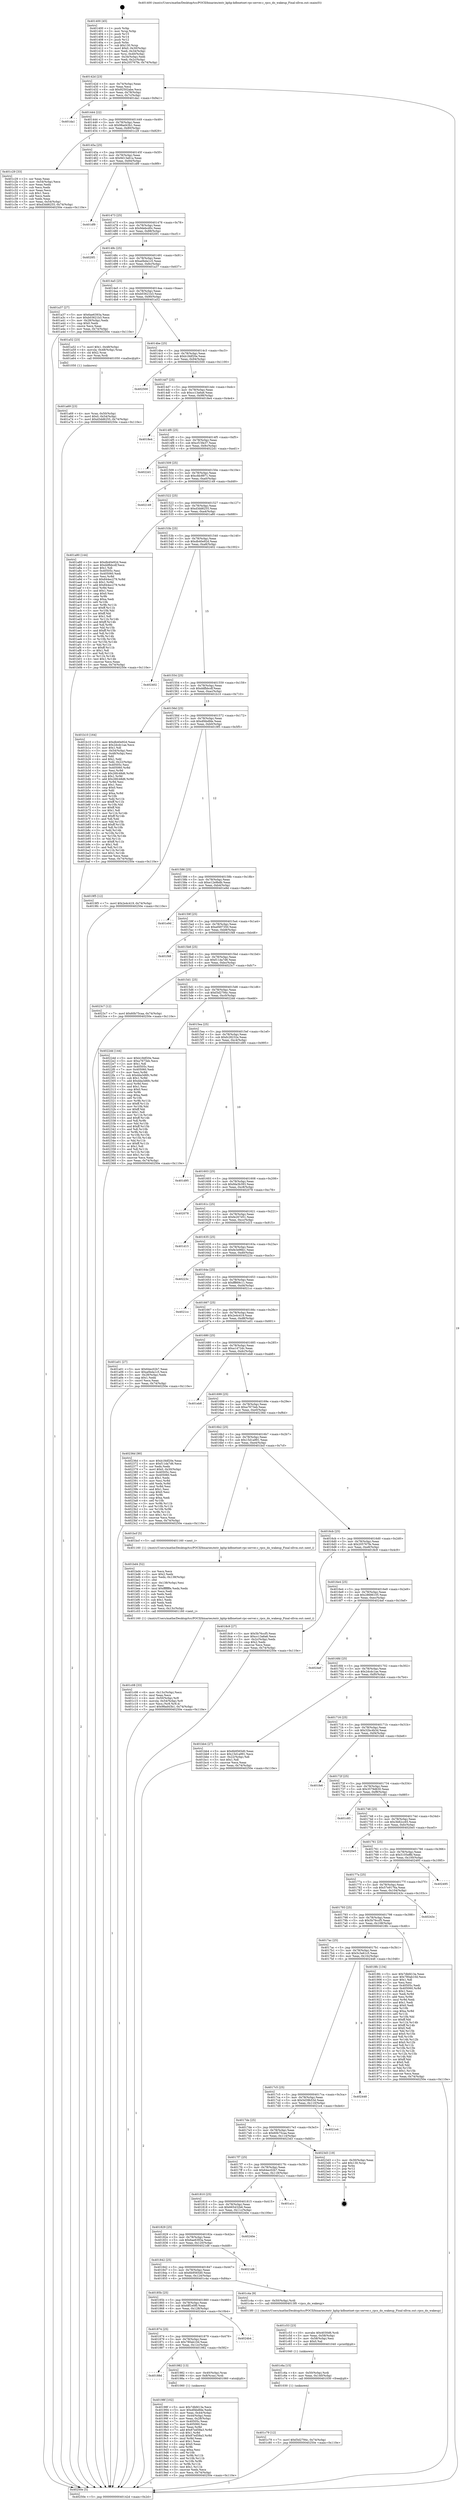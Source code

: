 digraph "0x401400" {
  label = "0x401400 (/mnt/c/Users/mathe/Desktop/tcc/POCII/binaries/extr_kphp-kdbnetnet-rpc-server.c_rpcs_do_wakeup_Final-ollvm.out::main(0))"
  labelloc = "t"
  node[shape=record]

  Entry [label="",width=0.3,height=0.3,shape=circle,fillcolor=black,style=filled]
  "0x40142d" [label="{
     0x40142d [23]\l
     | [instrs]\l
     &nbsp;&nbsp;0x40142d \<+3\>: mov -0x74(%rbp),%eax\l
     &nbsp;&nbsp;0x401430 \<+2\>: mov %eax,%ecx\l
     &nbsp;&nbsp;0x401432 \<+6\>: sub $0x92502abe,%ecx\l
     &nbsp;&nbsp;0x401438 \<+3\>: mov %eax,-0x78(%rbp)\l
     &nbsp;&nbsp;0x40143b \<+3\>: mov %ecx,-0x7c(%rbp)\l
     &nbsp;&nbsp;0x40143e \<+6\>: je 0000000000401da1 \<main+0x9a1\>\l
  }"]
  "0x401da1" [label="{
     0x401da1\l
  }", style=dashed]
  "0x401444" [label="{
     0x401444 [22]\l
     | [instrs]\l
     &nbsp;&nbsp;0x401444 \<+5\>: jmp 0000000000401449 \<main+0x49\>\l
     &nbsp;&nbsp;0x401449 \<+3\>: mov -0x78(%rbp),%eax\l
     &nbsp;&nbsp;0x40144c \<+5\>: sub $0x98ad43b1,%eax\l
     &nbsp;&nbsp;0x401451 \<+3\>: mov %eax,-0x80(%rbp)\l
     &nbsp;&nbsp;0x401454 \<+6\>: je 0000000000401c29 \<main+0x829\>\l
  }"]
  Exit [label="",width=0.3,height=0.3,shape=circle,fillcolor=black,style=filled,peripheries=2]
  "0x401c29" [label="{
     0x401c29 [33]\l
     | [instrs]\l
     &nbsp;&nbsp;0x401c29 \<+2\>: xor %eax,%eax\l
     &nbsp;&nbsp;0x401c2b \<+3\>: mov -0x54(%rbp),%ecx\l
     &nbsp;&nbsp;0x401c2e \<+2\>: mov %eax,%edx\l
     &nbsp;&nbsp;0x401c30 \<+2\>: sub %ecx,%edx\l
     &nbsp;&nbsp;0x401c32 \<+2\>: mov %eax,%ecx\l
     &nbsp;&nbsp;0x401c34 \<+3\>: sub $0x1,%ecx\l
     &nbsp;&nbsp;0x401c37 \<+2\>: add %ecx,%edx\l
     &nbsp;&nbsp;0x401c39 \<+2\>: sub %edx,%eax\l
     &nbsp;&nbsp;0x401c3b \<+3\>: mov %eax,-0x54(%rbp)\l
     &nbsp;&nbsp;0x401c3e \<+7\>: movl $0xd3dd6255,-0x74(%rbp)\l
     &nbsp;&nbsp;0x401c45 \<+5\>: jmp 000000000040250e \<main+0x110e\>\l
  }"]
  "0x40145a" [label="{
     0x40145a [25]\l
     | [instrs]\l
     &nbsp;&nbsp;0x40145a \<+5\>: jmp 000000000040145f \<main+0x5f\>\l
     &nbsp;&nbsp;0x40145f \<+3\>: mov -0x78(%rbp),%eax\l
     &nbsp;&nbsp;0x401462 \<+5\>: sub $0x9d13a61a,%eax\l
     &nbsp;&nbsp;0x401467 \<+6\>: mov %eax,-0x84(%rbp)\l
     &nbsp;&nbsp;0x40146d \<+6\>: je 0000000000401df9 \<main+0x9f9\>\l
  }"]
  "0x401c79" [label="{
     0x401c79 [12]\l
     | [instrs]\l
     &nbsp;&nbsp;0x401c79 \<+7\>: movl $0xf3d2794c,-0x74(%rbp)\l
     &nbsp;&nbsp;0x401c80 \<+5\>: jmp 000000000040250e \<main+0x110e\>\l
  }"]
  "0x401df9" [label="{
     0x401df9\l
  }", style=dashed]
  "0x401473" [label="{
     0x401473 [25]\l
     | [instrs]\l
     &nbsp;&nbsp;0x401473 \<+5\>: jmp 0000000000401478 \<main+0x78\>\l
     &nbsp;&nbsp;0x401478 \<+3\>: mov -0x78(%rbp),%eax\l
     &nbsp;&nbsp;0x40147b \<+5\>: sub $0x9debcd0c,%eax\l
     &nbsp;&nbsp;0x401480 \<+6\>: mov %eax,-0x88(%rbp)\l
     &nbsp;&nbsp;0x401486 \<+6\>: je 00000000004020f1 \<main+0xcf1\>\l
  }"]
  "0x401c6a" [label="{
     0x401c6a [15]\l
     | [instrs]\l
     &nbsp;&nbsp;0x401c6a \<+4\>: mov -0x50(%rbp),%rdi\l
     &nbsp;&nbsp;0x401c6e \<+6\>: mov %eax,-0x140(%rbp)\l
     &nbsp;&nbsp;0x401c74 \<+5\>: call 0000000000401030 \<free@plt\>\l
     | [calls]\l
     &nbsp;&nbsp;0x401030 \{1\} (unknown)\l
  }"]
  "0x4020f1" [label="{
     0x4020f1\l
  }", style=dashed]
  "0x40148c" [label="{
     0x40148c [25]\l
     | [instrs]\l
     &nbsp;&nbsp;0x40148c \<+5\>: jmp 0000000000401491 \<main+0x91\>\l
     &nbsp;&nbsp;0x401491 \<+3\>: mov -0x78(%rbp),%eax\l
     &nbsp;&nbsp;0x401494 \<+5\>: sub $0xa0bda1c5,%eax\l
     &nbsp;&nbsp;0x401499 \<+6\>: mov %eax,-0x8c(%rbp)\l
     &nbsp;&nbsp;0x40149f \<+6\>: je 0000000000401a37 \<main+0x637\>\l
  }"]
  "0x401c53" [label="{
     0x401c53 [23]\l
     | [instrs]\l
     &nbsp;&nbsp;0x401c53 \<+10\>: movabs $0x4030d6,%rdi\l
     &nbsp;&nbsp;0x401c5d \<+3\>: mov %eax,-0x58(%rbp)\l
     &nbsp;&nbsp;0x401c60 \<+3\>: mov -0x58(%rbp),%esi\l
     &nbsp;&nbsp;0x401c63 \<+2\>: mov $0x0,%al\l
     &nbsp;&nbsp;0x401c65 \<+5\>: call 0000000000401040 \<printf@plt\>\l
     | [calls]\l
     &nbsp;&nbsp;0x401040 \{1\} (unknown)\l
  }"]
  "0x401a37" [label="{
     0x401a37 [27]\l
     | [instrs]\l
     &nbsp;&nbsp;0x401a37 \<+5\>: mov $0x6ae6393a,%eax\l
     &nbsp;&nbsp;0x401a3c \<+5\>: mov $0xb03621b3,%ecx\l
     &nbsp;&nbsp;0x401a41 \<+3\>: mov -0x28(%rbp),%edx\l
     &nbsp;&nbsp;0x401a44 \<+3\>: cmp $0x0,%edx\l
     &nbsp;&nbsp;0x401a47 \<+3\>: cmove %ecx,%eax\l
     &nbsp;&nbsp;0x401a4a \<+3\>: mov %eax,-0x74(%rbp)\l
     &nbsp;&nbsp;0x401a4d \<+5\>: jmp 000000000040250e \<main+0x110e\>\l
  }"]
  "0x4014a5" [label="{
     0x4014a5 [25]\l
     | [instrs]\l
     &nbsp;&nbsp;0x4014a5 \<+5\>: jmp 00000000004014aa \<main+0xaa\>\l
     &nbsp;&nbsp;0x4014aa \<+3\>: mov -0x78(%rbp),%eax\l
     &nbsp;&nbsp;0x4014ad \<+5\>: sub $0xb03621b3,%eax\l
     &nbsp;&nbsp;0x4014b2 \<+6\>: mov %eax,-0x90(%rbp)\l
     &nbsp;&nbsp;0x4014b8 \<+6\>: je 0000000000401a52 \<main+0x652\>\l
  }"]
  "0x401c08" [label="{
     0x401c08 [33]\l
     | [instrs]\l
     &nbsp;&nbsp;0x401c08 \<+6\>: mov -0x13c(%rbp),%ecx\l
     &nbsp;&nbsp;0x401c0e \<+3\>: imul %eax,%ecx\l
     &nbsp;&nbsp;0x401c11 \<+4\>: mov -0x50(%rbp),%r8\l
     &nbsp;&nbsp;0x401c15 \<+4\>: movslq -0x54(%rbp),%r9\l
     &nbsp;&nbsp;0x401c19 \<+4\>: mov %ecx,(%r8,%r9,4)\l
     &nbsp;&nbsp;0x401c1d \<+7\>: movl $0x98ad43b1,-0x74(%rbp)\l
     &nbsp;&nbsp;0x401c24 \<+5\>: jmp 000000000040250e \<main+0x110e\>\l
  }"]
  "0x401a52" [label="{
     0x401a52 [23]\l
     | [instrs]\l
     &nbsp;&nbsp;0x401a52 \<+7\>: movl $0x1,-0x48(%rbp)\l
     &nbsp;&nbsp;0x401a59 \<+4\>: movslq -0x48(%rbp),%rax\l
     &nbsp;&nbsp;0x401a5d \<+4\>: shl $0x2,%rax\l
     &nbsp;&nbsp;0x401a61 \<+3\>: mov %rax,%rdi\l
     &nbsp;&nbsp;0x401a64 \<+5\>: call 0000000000401050 \<malloc@plt\>\l
     | [calls]\l
     &nbsp;&nbsp;0x401050 \{1\} (unknown)\l
  }"]
  "0x4014be" [label="{
     0x4014be [25]\l
     | [instrs]\l
     &nbsp;&nbsp;0x4014be \<+5\>: jmp 00000000004014c3 \<main+0xc3\>\l
     &nbsp;&nbsp;0x4014c3 \<+3\>: mov -0x78(%rbp),%eax\l
     &nbsp;&nbsp;0x4014c6 \<+5\>: sub $0xb18df20e,%eax\l
     &nbsp;&nbsp;0x4014cb \<+6\>: mov %eax,-0x94(%rbp)\l
     &nbsp;&nbsp;0x4014d1 \<+6\>: je 0000000000402500 \<main+0x1100\>\l
  }"]
  "0x401bd4" [label="{
     0x401bd4 [52]\l
     | [instrs]\l
     &nbsp;&nbsp;0x401bd4 \<+2\>: xor %ecx,%ecx\l
     &nbsp;&nbsp;0x401bd6 \<+5\>: mov $0x2,%edx\l
     &nbsp;&nbsp;0x401bdb \<+6\>: mov %edx,-0x138(%rbp)\l
     &nbsp;&nbsp;0x401be1 \<+1\>: cltd\l
     &nbsp;&nbsp;0x401be2 \<+6\>: mov -0x138(%rbp),%esi\l
     &nbsp;&nbsp;0x401be8 \<+2\>: idiv %esi\l
     &nbsp;&nbsp;0x401bea \<+6\>: imul $0xfffffffe,%edx,%edx\l
     &nbsp;&nbsp;0x401bf0 \<+2\>: mov %ecx,%edi\l
     &nbsp;&nbsp;0x401bf2 \<+2\>: sub %edx,%edi\l
     &nbsp;&nbsp;0x401bf4 \<+2\>: mov %ecx,%edx\l
     &nbsp;&nbsp;0x401bf6 \<+3\>: sub $0x1,%edx\l
     &nbsp;&nbsp;0x401bf9 \<+2\>: add %edx,%edi\l
     &nbsp;&nbsp;0x401bfb \<+2\>: sub %edi,%ecx\l
     &nbsp;&nbsp;0x401bfd \<+6\>: mov %ecx,-0x13c(%rbp)\l
     &nbsp;&nbsp;0x401c03 \<+5\>: call 0000000000401160 \<next_i\>\l
     | [calls]\l
     &nbsp;&nbsp;0x401160 \{1\} (/mnt/c/Users/mathe/Desktop/tcc/POCII/binaries/extr_kphp-kdbnetnet-rpc-server.c_rpcs_do_wakeup_Final-ollvm.out::next_i)\l
  }"]
  "0x402500" [label="{
     0x402500\l
  }", style=dashed]
  "0x4014d7" [label="{
     0x4014d7 [25]\l
     | [instrs]\l
     &nbsp;&nbsp;0x4014d7 \<+5\>: jmp 00000000004014dc \<main+0xdc\>\l
     &nbsp;&nbsp;0x4014dc \<+3\>: mov -0x78(%rbp),%eax\l
     &nbsp;&nbsp;0x4014df \<+5\>: sub $0xcc13a6a6,%eax\l
     &nbsp;&nbsp;0x4014e4 \<+6\>: mov %eax,-0x98(%rbp)\l
     &nbsp;&nbsp;0x4014ea \<+6\>: je 00000000004018e4 \<main+0x4e4\>\l
  }"]
  "0x401a69" [label="{
     0x401a69 [23]\l
     | [instrs]\l
     &nbsp;&nbsp;0x401a69 \<+4\>: mov %rax,-0x50(%rbp)\l
     &nbsp;&nbsp;0x401a6d \<+7\>: movl $0x0,-0x54(%rbp)\l
     &nbsp;&nbsp;0x401a74 \<+7\>: movl $0xd3dd6255,-0x74(%rbp)\l
     &nbsp;&nbsp;0x401a7b \<+5\>: jmp 000000000040250e \<main+0x110e\>\l
  }"]
  "0x4018e4" [label="{
     0x4018e4\l
  }", style=dashed]
  "0x4014f0" [label="{
     0x4014f0 [25]\l
     | [instrs]\l
     &nbsp;&nbsp;0x4014f0 \<+5\>: jmp 00000000004014f5 \<main+0xf5\>\l
     &nbsp;&nbsp;0x4014f5 \<+3\>: mov -0x78(%rbp),%eax\l
     &nbsp;&nbsp;0x4014f8 \<+5\>: sub $0xcf15fe37,%eax\l
     &nbsp;&nbsp;0x4014fd \<+6\>: mov %eax,-0x9c(%rbp)\l
     &nbsp;&nbsp;0x401503 \<+6\>: je 00000000004022d1 \<main+0xed1\>\l
  }"]
  "0x40198f" [label="{
     0x40198f [102]\l
     | [instrs]\l
     &nbsp;&nbsp;0x40198f \<+5\>: mov $0x7dbfd13a,%ecx\l
     &nbsp;&nbsp;0x401994 \<+5\>: mov $0xdf4bdfde,%edx\l
     &nbsp;&nbsp;0x401999 \<+3\>: mov %eax,-0x44(%rbp)\l
     &nbsp;&nbsp;0x40199c \<+3\>: mov -0x44(%rbp),%eax\l
     &nbsp;&nbsp;0x40199f \<+3\>: mov %eax,-0x28(%rbp)\l
     &nbsp;&nbsp;0x4019a2 \<+7\>: mov 0x40505c,%eax\l
     &nbsp;&nbsp;0x4019a9 \<+7\>: mov 0x405060,%esi\l
     &nbsp;&nbsp;0x4019b0 \<+3\>: mov %eax,%r8d\l
     &nbsp;&nbsp;0x4019b3 \<+7\>: add $0x87ed58a3,%r8d\l
     &nbsp;&nbsp;0x4019ba \<+4\>: sub $0x1,%r8d\l
     &nbsp;&nbsp;0x4019be \<+7\>: sub $0x87ed58a3,%r8d\l
     &nbsp;&nbsp;0x4019c5 \<+4\>: imul %r8d,%eax\l
     &nbsp;&nbsp;0x4019c9 \<+3\>: and $0x1,%eax\l
     &nbsp;&nbsp;0x4019cc \<+3\>: cmp $0x0,%eax\l
     &nbsp;&nbsp;0x4019cf \<+4\>: sete %r9b\l
     &nbsp;&nbsp;0x4019d3 \<+3\>: cmp $0xa,%esi\l
     &nbsp;&nbsp;0x4019d6 \<+4\>: setl %r10b\l
     &nbsp;&nbsp;0x4019da \<+3\>: mov %r9b,%r11b\l
     &nbsp;&nbsp;0x4019dd \<+3\>: and %r10b,%r11b\l
     &nbsp;&nbsp;0x4019e0 \<+3\>: xor %r10b,%r9b\l
     &nbsp;&nbsp;0x4019e3 \<+3\>: or %r9b,%r11b\l
     &nbsp;&nbsp;0x4019e6 \<+4\>: test $0x1,%r11b\l
     &nbsp;&nbsp;0x4019ea \<+3\>: cmovne %edx,%ecx\l
     &nbsp;&nbsp;0x4019ed \<+3\>: mov %ecx,-0x74(%rbp)\l
     &nbsp;&nbsp;0x4019f0 \<+5\>: jmp 000000000040250e \<main+0x110e\>\l
  }"]
  "0x4022d1" [label="{
     0x4022d1\l
  }", style=dashed]
  "0x401509" [label="{
     0x401509 [25]\l
     | [instrs]\l
     &nbsp;&nbsp;0x401509 \<+5\>: jmp 000000000040150e \<main+0x10e\>\l
     &nbsp;&nbsp;0x40150e \<+3\>: mov -0x78(%rbp),%eax\l
     &nbsp;&nbsp;0x401511 \<+5\>: sub $0xcfdc8971,%eax\l
     &nbsp;&nbsp;0x401516 \<+6\>: mov %eax,-0xa0(%rbp)\l
     &nbsp;&nbsp;0x40151c \<+6\>: je 0000000000402149 \<main+0xd49\>\l
  }"]
  "0x40188d" [label="{
     0x40188d\l
  }", style=dashed]
  "0x402149" [label="{
     0x402149\l
  }", style=dashed]
  "0x401522" [label="{
     0x401522 [25]\l
     | [instrs]\l
     &nbsp;&nbsp;0x401522 \<+5\>: jmp 0000000000401527 \<main+0x127\>\l
     &nbsp;&nbsp;0x401527 \<+3\>: mov -0x78(%rbp),%eax\l
     &nbsp;&nbsp;0x40152a \<+5\>: sub $0xd3dd6255,%eax\l
     &nbsp;&nbsp;0x40152f \<+6\>: mov %eax,-0xa4(%rbp)\l
     &nbsp;&nbsp;0x401535 \<+6\>: je 0000000000401a80 \<main+0x680\>\l
  }"]
  "0x401982" [label="{
     0x401982 [13]\l
     | [instrs]\l
     &nbsp;&nbsp;0x401982 \<+4\>: mov -0x40(%rbp),%rax\l
     &nbsp;&nbsp;0x401986 \<+4\>: mov 0x8(%rax),%rdi\l
     &nbsp;&nbsp;0x40198a \<+5\>: call 0000000000401060 \<atoi@plt\>\l
     | [calls]\l
     &nbsp;&nbsp;0x401060 \{1\} (unknown)\l
  }"]
  "0x401a80" [label="{
     0x401a80 [144]\l
     | [instrs]\l
     &nbsp;&nbsp;0x401a80 \<+5\>: mov $0xdb40e92d,%eax\l
     &nbsp;&nbsp;0x401a85 \<+5\>: mov $0xddfbbcdf,%ecx\l
     &nbsp;&nbsp;0x401a8a \<+2\>: mov $0x1,%dl\l
     &nbsp;&nbsp;0x401a8c \<+7\>: mov 0x40505c,%esi\l
     &nbsp;&nbsp;0x401a93 \<+7\>: mov 0x405060,%edi\l
     &nbsp;&nbsp;0x401a9a \<+3\>: mov %esi,%r8d\l
     &nbsp;&nbsp;0x401a9d \<+7\>: sub $0x844ec279,%r8d\l
     &nbsp;&nbsp;0x401aa4 \<+4\>: sub $0x1,%r8d\l
     &nbsp;&nbsp;0x401aa8 \<+7\>: add $0x844ec279,%r8d\l
     &nbsp;&nbsp;0x401aaf \<+4\>: imul %r8d,%esi\l
     &nbsp;&nbsp;0x401ab3 \<+3\>: and $0x1,%esi\l
     &nbsp;&nbsp;0x401ab6 \<+3\>: cmp $0x0,%esi\l
     &nbsp;&nbsp;0x401ab9 \<+4\>: sete %r9b\l
     &nbsp;&nbsp;0x401abd \<+3\>: cmp $0xa,%edi\l
     &nbsp;&nbsp;0x401ac0 \<+4\>: setl %r10b\l
     &nbsp;&nbsp;0x401ac4 \<+3\>: mov %r9b,%r11b\l
     &nbsp;&nbsp;0x401ac7 \<+4\>: xor $0xff,%r11b\l
     &nbsp;&nbsp;0x401acb \<+3\>: mov %r10b,%bl\l
     &nbsp;&nbsp;0x401ace \<+3\>: xor $0xff,%bl\l
     &nbsp;&nbsp;0x401ad1 \<+3\>: xor $0x1,%dl\l
     &nbsp;&nbsp;0x401ad4 \<+3\>: mov %r11b,%r14b\l
     &nbsp;&nbsp;0x401ad7 \<+4\>: and $0xff,%r14b\l
     &nbsp;&nbsp;0x401adb \<+3\>: and %dl,%r9b\l
     &nbsp;&nbsp;0x401ade \<+3\>: mov %bl,%r15b\l
     &nbsp;&nbsp;0x401ae1 \<+4\>: and $0xff,%r15b\l
     &nbsp;&nbsp;0x401ae5 \<+3\>: and %dl,%r10b\l
     &nbsp;&nbsp;0x401ae8 \<+3\>: or %r9b,%r14b\l
     &nbsp;&nbsp;0x401aeb \<+3\>: or %r10b,%r15b\l
     &nbsp;&nbsp;0x401aee \<+3\>: xor %r15b,%r14b\l
     &nbsp;&nbsp;0x401af1 \<+3\>: or %bl,%r11b\l
     &nbsp;&nbsp;0x401af4 \<+4\>: xor $0xff,%r11b\l
     &nbsp;&nbsp;0x401af8 \<+3\>: or $0x1,%dl\l
     &nbsp;&nbsp;0x401afb \<+3\>: and %dl,%r11b\l
     &nbsp;&nbsp;0x401afe \<+3\>: or %r11b,%r14b\l
     &nbsp;&nbsp;0x401b01 \<+4\>: test $0x1,%r14b\l
     &nbsp;&nbsp;0x401b05 \<+3\>: cmovne %ecx,%eax\l
     &nbsp;&nbsp;0x401b08 \<+3\>: mov %eax,-0x74(%rbp)\l
     &nbsp;&nbsp;0x401b0b \<+5\>: jmp 000000000040250e \<main+0x110e\>\l
  }"]
  "0x40153b" [label="{
     0x40153b [25]\l
     | [instrs]\l
     &nbsp;&nbsp;0x40153b \<+5\>: jmp 0000000000401540 \<main+0x140\>\l
     &nbsp;&nbsp;0x401540 \<+3\>: mov -0x78(%rbp),%eax\l
     &nbsp;&nbsp;0x401543 \<+5\>: sub $0xdb40e92d,%eax\l
     &nbsp;&nbsp;0x401548 \<+6\>: mov %eax,-0xa8(%rbp)\l
     &nbsp;&nbsp;0x40154e \<+6\>: je 0000000000402402 \<main+0x1002\>\l
  }"]
  "0x401874" [label="{
     0x401874 [25]\l
     | [instrs]\l
     &nbsp;&nbsp;0x401874 \<+5\>: jmp 0000000000401879 \<main+0x479\>\l
     &nbsp;&nbsp;0x401879 \<+3\>: mov -0x78(%rbp),%eax\l
     &nbsp;&nbsp;0x40187c \<+5\>: sub $0x780ab10d,%eax\l
     &nbsp;&nbsp;0x401881 \<+6\>: mov %eax,-0x12c(%rbp)\l
     &nbsp;&nbsp;0x401887 \<+6\>: je 0000000000401982 \<main+0x582\>\l
  }"]
  "0x402402" [label="{
     0x402402\l
  }", style=dashed]
  "0x401554" [label="{
     0x401554 [25]\l
     | [instrs]\l
     &nbsp;&nbsp;0x401554 \<+5\>: jmp 0000000000401559 \<main+0x159\>\l
     &nbsp;&nbsp;0x401559 \<+3\>: mov -0x78(%rbp),%eax\l
     &nbsp;&nbsp;0x40155c \<+5\>: sub $0xddfbbcdf,%eax\l
     &nbsp;&nbsp;0x401561 \<+6\>: mov %eax,-0xac(%rbp)\l
     &nbsp;&nbsp;0x401567 \<+6\>: je 0000000000401b10 \<main+0x710\>\l
  }"]
  "0x4024b4" [label="{
     0x4024b4\l
  }", style=dashed]
  "0x401b10" [label="{
     0x401b10 [164]\l
     | [instrs]\l
     &nbsp;&nbsp;0x401b10 \<+5\>: mov $0xdb40e92d,%eax\l
     &nbsp;&nbsp;0x401b15 \<+5\>: mov $0x2dcdc1ae,%ecx\l
     &nbsp;&nbsp;0x401b1a \<+2\>: mov $0x1,%dl\l
     &nbsp;&nbsp;0x401b1c \<+3\>: mov -0x54(%rbp),%esi\l
     &nbsp;&nbsp;0x401b1f \<+3\>: cmp -0x48(%rbp),%esi\l
     &nbsp;&nbsp;0x401b22 \<+4\>: setl %dil\l
     &nbsp;&nbsp;0x401b26 \<+4\>: and $0x1,%dil\l
     &nbsp;&nbsp;0x401b2a \<+4\>: mov %dil,-0x22(%rbp)\l
     &nbsp;&nbsp;0x401b2e \<+7\>: mov 0x40505c,%esi\l
     &nbsp;&nbsp;0x401b35 \<+8\>: mov 0x405060,%r8d\l
     &nbsp;&nbsp;0x401b3d \<+3\>: mov %esi,%r9d\l
     &nbsp;&nbsp;0x401b40 \<+7\>: sub $0x26fc48d6,%r9d\l
     &nbsp;&nbsp;0x401b47 \<+4\>: sub $0x1,%r9d\l
     &nbsp;&nbsp;0x401b4b \<+7\>: add $0x26fc48d6,%r9d\l
     &nbsp;&nbsp;0x401b52 \<+4\>: imul %r9d,%esi\l
     &nbsp;&nbsp;0x401b56 \<+3\>: and $0x1,%esi\l
     &nbsp;&nbsp;0x401b59 \<+3\>: cmp $0x0,%esi\l
     &nbsp;&nbsp;0x401b5c \<+4\>: sete %dil\l
     &nbsp;&nbsp;0x401b60 \<+4\>: cmp $0xa,%r8d\l
     &nbsp;&nbsp;0x401b64 \<+4\>: setl %r10b\l
     &nbsp;&nbsp;0x401b68 \<+3\>: mov %dil,%r11b\l
     &nbsp;&nbsp;0x401b6b \<+4\>: xor $0xff,%r11b\l
     &nbsp;&nbsp;0x401b6f \<+3\>: mov %r10b,%bl\l
     &nbsp;&nbsp;0x401b72 \<+3\>: xor $0xff,%bl\l
     &nbsp;&nbsp;0x401b75 \<+3\>: xor $0x1,%dl\l
     &nbsp;&nbsp;0x401b78 \<+3\>: mov %r11b,%r14b\l
     &nbsp;&nbsp;0x401b7b \<+4\>: and $0xff,%r14b\l
     &nbsp;&nbsp;0x401b7f \<+3\>: and %dl,%dil\l
     &nbsp;&nbsp;0x401b82 \<+3\>: mov %bl,%r15b\l
     &nbsp;&nbsp;0x401b85 \<+4\>: and $0xff,%r15b\l
     &nbsp;&nbsp;0x401b89 \<+3\>: and %dl,%r10b\l
     &nbsp;&nbsp;0x401b8c \<+3\>: or %dil,%r14b\l
     &nbsp;&nbsp;0x401b8f \<+3\>: or %r10b,%r15b\l
     &nbsp;&nbsp;0x401b92 \<+3\>: xor %r15b,%r14b\l
     &nbsp;&nbsp;0x401b95 \<+3\>: or %bl,%r11b\l
     &nbsp;&nbsp;0x401b98 \<+4\>: xor $0xff,%r11b\l
     &nbsp;&nbsp;0x401b9c \<+3\>: or $0x1,%dl\l
     &nbsp;&nbsp;0x401b9f \<+3\>: and %dl,%r11b\l
     &nbsp;&nbsp;0x401ba2 \<+3\>: or %r11b,%r14b\l
     &nbsp;&nbsp;0x401ba5 \<+4\>: test $0x1,%r14b\l
     &nbsp;&nbsp;0x401ba9 \<+3\>: cmovne %ecx,%eax\l
     &nbsp;&nbsp;0x401bac \<+3\>: mov %eax,-0x74(%rbp)\l
     &nbsp;&nbsp;0x401baf \<+5\>: jmp 000000000040250e \<main+0x110e\>\l
  }"]
  "0x40156d" [label="{
     0x40156d [25]\l
     | [instrs]\l
     &nbsp;&nbsp;0x40156d \<+5\>: jmp 0000000000401572 \<main+0x172\>\l
     &nbsp;&nbsp;0x401572 \<+3\>: mov -0x78(%rbp),%eax\l
     &nbsp;&nbsp;0x401575 \<+5\>: sub $0xdf4bdfde,%eax\l
     &nbsp;&nbsp;0x40157a \<+6\>: mov %eax,-0xb0(%rbp)\l
     &nbsp;&nbsp;0x401580 \<+6\>: je 00000000004019f5 \<main+0x5f5\>\l
  }"]
  "0x40185b" [label="{
     0x40185b [25]\l
     | [instrs]\l
     &nbsp;&nbsp;0x40185b \<+5\>: jmp 0000000000401860 \<main+0x460\>\l
     &nbsp;&nbsp;0x401860 \<+3\>: mov -0x78(%rbp),%eax\l
     &nbsp;&nbsp;0x401863 \<+5\>: sub $0x6ff1e0f0,%eax\l
     &nbsp;&nbsp;0x401868 \<+6\>: mov %eax,-0x128(%rbp)\l
     &nbsp;&nbsp;0x40186e \<+6\>: je 00000000004024b4 \<main+0x10b4\>\l
  }"]
  "0x4019f5" [label="{
     0x4019f5 [12]\l
     | [instrs]\l
     &nbsp;&nbsp;0x4019f5 \<+7\>: movl $0x2e4c419,-0x74(%rbp)\l
     &nbsp;&nbsp;0x4019fc \<+5\>: jmp 000000000040250e \<main+0x110e\>\l
  }"]
  "0x401586" [label="{
     0x401586 [25]\l
     | [instrs]\l
     &nbsp;&nbsp;0x401586 \<+5\>: jmp 000000000040158b \<main+0x18b\>\l
     &nbsp;&nbsp;0x40158b \<+3\>: mov -0x78(%rbp),%eax\l
     &nbsp;&nbsp;0x40158e \<+5\>: sub $0xe12e9bdb,%eax\l
     &nbsp;&nbsp;0x401593 \<+6\>: mov %eax,-0xb4(%rbp)\l
     &nbsp;&nbsp;0x401599 \<+6\>: je 0000000000401e9d \<main+0xa9d\>\l
  }"]
  "0x401c4a" [label="{
     0x401c4a [9]\l
     | [instrs]\l
     &nbsp;&nbsp;0x401c4a \<+4\>: mov -0x50(%rbp),%rdi\l
     &nbsp;&nbsp;0x401c4e \<+5\>: call 00000000004013f0 \<rpcs_do_wakeup\>\l
     | [calls]\l
     &nbsp;&nbsp;0x4013f0 \{1\} (/mnt/c/Users/mathe/Desktop/tcc/POCII/binaries/extr_kphp-kdbnetnet-rpc-server.c_rpcs_do_wakeup_Final-ollvm.out::rpcs_do_wakeup)\l
  }"]
  "0x401e9d" [label="{
     0x401e9d\l
  }", style=dashed]
  "0x40159f" [label="{
     0x40159f [25]\l
     | [instrs]\l
     &nbsp;&nbsp;0x40159f \<+5\>: jmp 00000000004015a4 \<main+0x1a4\>\l
     &nbsp;&nbsp;0x4015a4 \<+3\>: mov -0x78(%rbp),%eax\l
     &nbsp;&nbsp;0x4015a7 \<+5\>: sub $0xef497350,%eax\l
     &nbsp;&nbsp;0x4015ac \<+6\>: mov %eax,-0xb8(%rbp)\l
     &nbsp;&nbsp;0x4015b2 \<+6\>: je 0000000000401f48 \<main+0xb48\>\l
  }"]
  "0x401842" [label="{
     0x401842 [25]\l
     | [instrs]\l
     &nbsp;&nbsp;0x401842 \<+5\>: jmp 0000000000401847 \<main+0x447\>\l
     &nbsp;&nbsp;0x401847 \<+3\>: mov -0x78(%rbp),%eax\l
     &nbsp;&nbsp;0x40184a \<+5\>: sub $0x6b9565d0,%eax\l
     &nbsp;&nbsp;0x40184f \<+6\>: mov %eax,-0x124(%rbp)\l
     &nbsp;&nbsp;0x401855 \<+6\>: je 0000000000401c4a \<main+0x84a\>\l
  }"]
  "0x401f48" [label="{
     0x401f48\l
  }", style=dashed]
  "0x4015b8" [label="{
     0x4015b8 [25]\l
     | [instrs]\l
     &nbsp;&nbsp;0x4015b8 \<+5\>: jmp 00000000004015bd \<main+0x1bd\>\l
     &nbsp;&nbsp;0x4015bd \<+3\>: mov -0x78(%rbp),%eax\l
     &nbsp;&nbsp;0x4015c0 \<+5\>: sub $0xf11da7d6,%eax\l
     &nbsp;&nbsp;0x4015c5 \<+6\>: mov %eax,-0xbc(%rbp)\l
     &nbsp;&nbsp;0x4015cb \<+6\>: je 00000000004023c7 \<main+0xfc7\>\l
  }"]
  "0x4021d8" [label="{
     0x4021d8\l
  }", style=dashed]
  "0x4023c7" [label="{
     0x4023c7 [12]\l
     | [instrs]\l
     &nbsp;&nbsp;0x4023c7 \<+7\>: movl $0x60b75caa,-0x74(%rbp)\l
     &nbsp;&nbsp;0x4023ce \<+5\>: jmp 000000000040250e \<main+0x110e\>\l
  }"]
  "0x4015d1" [label="{
     0x4015d1 [25]\l
     | [instrs]\l
     &nbsp;&nbsp;0x4015d1 \<+5\>: jmp 00000000004015d6 \<main+0x1d6\>\l
     &nbsp;&nbsp;0x4015d6 \<+3\>: mov -0x78(%rbp),%eax\l
     &nbsp;&nbsp;0x4015d9 \<+5\>: sub $0xf3d2794c,%eax\l
     &nbsp;&nbsp;0x4015de \<+6\>: mov %eax,-0xc0(%rbp)\l
     &nbsp;&nbsp;0x4015e4 \<+6\>: je 00000000004022dd \<main+0xedd\>\l
  }"]
  "0x401829" [label="{
     0x401829 [25]\l
     | [instrs]\l
     &nbsp;&nbsp;0x401829 \<+5\>: jmp 000000000040182e \<main+0x42e\>\l
     &nbsp;&nbsp;0x40182e \<+3\>: mov -0x78(%rbp),%eax\l
     &nbsp;&nbsp;0x401831 \<+5\>: sub $0x6ae6393a,%eax\l
     &nbsp;&nbsp;0x401836 \<+6\>: mov %eax,-0x120(%rbp)\l
     &nbsp;&nbsp;0x40183c \<+6\>: je 00000000004021d8 \<main+0xdd8\>\l
  }"]
  "0x4022dd" [label="{
     0x4022dd [144]\l
     | [instrs]\l
     &nbsp;&nbsp;0x4022dd \<+5\>: mov $0xb18df20e,%eax\l
     &nbsp;&nbsp;0x4022e2 \<+5\>: mov $0xa7673eb,%ecx\l
     &nbsp;&nbsp;0x4022e7 \<+2\>: mov $0x1,%dl\l
     &nbsp;&nbsp;0x4022e9 \<+7\>: mov 0x40505c,%esi\l
     &nbsp;&nbsp;0x4022f0 \<+7\>: mov 0x405060,%edi\l
     &nbsp;&nbsp;0x4022f7 \<+3\>: mov %esi,%r8d\l
     &nbsp;&nbsp;0x4022fa \<+7\>: sub $0xdda3d6fc,%r8d\l
     &nbsp;&nbsp;0x402301 \<+4\>: sub $0x1,%r8d\l
     &nbsp;&nbsp;0x402305 \<+7\>: add $0xdda3d6fc,%r8d\l
     &nbsp;&nbsp;0x40230c \<+4\>: imul %r8d,%esi\l
     &nbsp;&nbsp;0x402310 \<+3\>: and $0x1,%esi\l
     &nbsp;&nbsp;0x402313 \<+3\>: cmp $0x0,%esi\l
     &nbsp;&nbsp;0x402316 \<+4\>: sete %r9b\l
     &nbsp;&nbsp;0x40231a \<+3\>: cmp $0xa,%edi\l
     &nbsp;&nbsp;0x40231d \<+4\>: setl %r10b\l
     &nbsp;&nbsp;0x402321 \<+3\>: mov %r9b,%r11b\l
     &nbsp;&nbsp;0x402324 \<+4\>: xor $0xff,%r11b\l
     &nbsp;&nbsp;0x402328 \<+3\>: mov %r10b,%bl\l
     &nbsp;&nbsp;0x40232b \<+3\>: xor $0xff,%bl\l
     &nbsp;&nbsp;0x40232e \<+3\>: xor $0x1,%dl\l
     &nbsp;&nbsp;0x402331 \<+3\>: mov %r11b,%r14b\l
     &nbsp;&nbsp;0x402334 \<+4\>: and $0xff,%r14b\l
     &nbsp;&nbsp;0x402338 \<+3\>: and %dl,%r9b\l
     &nbsp;&nbsp;0x40233b \<+3\>: mov %bl,%r15b\l
     &nbsp;&nbsp;0x40233e \<+4\>: and $0xff,%r15b\l
     &nbsp;&nbsp;0x402342 \<+3\>: and %dl,%r10b\l
     &nbsp;&nbsp;0x402345 \<+3\>: or %r9b,%r14b\l
     &nbsp;&nbsp;0x402348 \<+3\>: or %r10b,%r15b\l
     &nbsp;&nbsp;0x40234b \<+3\>: xor %r15b,%r14b\l
     &nbsp;&nbsp;0x40234e \<+3\>: or %bl,%r11b\l
     &nbsp;&nbsp;0x402351 \<+4\>: xor $0xff,%r11b\l
     &nbsp;&nbsp;0x402355 \<+3\>: or $0x1,%dl\l
     &nbsp;&nbsp;0x402358 \<+3\>: and %dl,%r11b\l
     &nbsp;&nbsp;0x40235b \<+3\>: or %r11b,%r14b\l
     &nbsp;&nbsp;0x40235e \<+4\>: test $0x1,%r14b\l
     &nbsp;&nbsp;0x402362 \<+3\>: cmovne %ecx,%eax\l
     &nbsp;&nbsp;0x402365 \<+3\>: mov %eax,-0x74(%rbp)\l
     &nbsp;&nbsp;0x402368 \<+5\>: jmp 000000000040250e \<main+0x110e\>\l
  }"]
  "0x4015ea" [label="{
     0x4015ea [25]\l
     | [instrs]\l
     &nbsp;&nbsp;0x4015ea \<+5\>: jmp 00000000004015ef \<main+0x1ef\>\l
     &nbsp;&nbsp;0x4015ef \<+3\>: mov -0x78(%rbp),%eax\l
     &nbsp;&nbsp;0x4015f2 \<+5\>: sub $0xfc28232e,%eax\l
     &nbsp;&nbsp;0x4015f7 \<+6\>: mov %eax,-0xc4(%rbp)\l
     &nbsp;&nbsp;0x4015fd \<+6\>: je 0000000000401d95 \<main+0x995\>\l
  }"]
  "0x40240e" [label="{
     0x40240e\l
  }", style=dashed]
  "0x401d95" [label="{
     0x401d95\l
  }", style=dashed]
  "0x401603" [label="{
     0x401603 [25]\l
     | [instrs]\l
     &nbsp;&nbsp;0x401603 \<+5\>: jmp 0000000000401608 \<main+0x208\>\l
     &nbsp;&nbsp;0x401608 \<+3\>: mov -0x78(%rbp),%eax\l
     &nbsp;&nbsp;0x40160b \<+5\>: sub $0xfda3b393,%eax\l
     &nbsp;&nbsp;0x401610 \<+6\>: mov %eax,-0xc8(%rbp)\l
     &nbsp;&nbsp;0x401616 \<+6\>: je 0000000000402078 \<main+0xc78\>\l
  }"]
  "0x401810" [label="{
     0x401810 [25]\l
     | [instrs]\l
     &nbsp;&nbsp;0x401810 \<+5\>: jmp 0000000000401815 \<main+0x415\>\l
     &nbsp;&nbsp;0x401815 \<+3\>: mov -0x78(%rbp),%eax\l
     &nbsp;&nbsp;0x401818 \<+5\>: sub $0x665432b6,%eax\l
     &nbsp;&nbsp;0x40181d \<+6\>: mov %eax,-0x11c(%rbp)\l
     &nbsp;&nbsp;0x401823 \<+6\>: je 000000000040240e \<main+0x100e\>\l
  }"]
  "0x402078" [label="{
     0x402078\l
  }", style=dashed]
  "0x40161c" [label="{
     0x40161c [25]\l
     | [instrs]\l
     &nbsp;&nbsp;0x40161c \<+5\>: jmp 0000000000401621 \<main+0x221\>\l
     &nbsp;&nbsp;0x401621 \<+3\>: mov -0x78(%rbp),%eax\l
     &nbsp;&nbsp;0x401624 \<+5\>: sub $0xfe267d51,%eax\l
     &nbsp;&nbsp;0x401629 \<+6\>: mov %eax,-0xcc(%rbp)\l
     &nbsp;&nbsp;0x40162f \<+6\>: je 0000000000401d15 \<main+0x915\>\l
  }"]
  "0x401a1c" [label="{
     0x401a1c\l
  }", style=dashed]
  "0x401d15" [label="{
     0x401d15\l
  }", style=dashed]
  "0x401635" [label="{
     0x401635 [25]\l
     | [instrs]\l
     &nbsp;&nbsp;0x401635 \<+5\>: jmp 000000000040163a \<main+0x23a\>\l
     &nbsp;&nbsp;0x40163a \<+3\>: mov -0x78(%rbp),%eax\l
     &nbsp;&nbsp;0x40163d \<+5\>: sub $0xfe3e96b1,%eax\l
     &nbsp;&nbsp;0x401642 \<+6\>: mov %eax,-0xd0(%rbp)\l
     &nbsp;&nbsp;0x401648 \<+6\>: je 000000000040223c \<main+0xe3c\>\l
  }"]
  "0x4017f7" [label="{
     0x4017f7 [25]\l
     | [instrs]\l
     &nbsp;&nbsp;0x4017f7 \<+5\>: jmp 00000000004017fc \<main+0x3fc\>\l
     &nbsp;&nbsp;0x4017fc \<+3\>: mov -0x78(%rbp),%eax\l
     &nbsp;&nbsp;0x4017ff \<+5\>: sub $0x64ec02b7,%eax\l
     &nbsp;&nbsp;0x401804 \<+6\>: mov %eax,-0x118(%rbp)\l
     &nbsp;&nbsp;0x40180a \<+6\>: je 0000000000401a1c \<main+0x61c\>\l
  }"]
  "0x40223c" [label="{
     0x40223c\l
  }", style=dashed]
  "0x40164e" [label="{
     0x40164e [25]\l
     | [instrs]\l
     &nbsp;&nbsp;0x40164e \<+5\>: jmp 0000000000401653 \<main+0x253\>\l
     &nbsp;&nbsp;0x401653 \<+3\>: mov -0x78(%rbp),%eax\l
     &nbsp;&nbsp;0x401656 \<+5\>: sub $0xff869c11,%eax\l
     &nbsp;&nbsp;0x40165b \<+6\>: mov %eax,-0xd4(%rbp)\l
     &nbsp;&nbsp;0x401661 \<+6\>: je 00000000004021cc \<main+0xdcc\>\l
  }"]
  "0x4023d3" [label="{
     0x4023d3 [19]\l
     | [instrs]\l
     &nbsp;&nbsp;0x4023d3 \<+3\>: mov -0x30(%rbp),%eax\l
     &nbsp;&nbsp;0x4023d6 \<+7\>: add $0x130,%rsp\l
     &nbsp;&nbsp;0x4023dd \<+1\>: pop %rbx\l
     &nbsp;&nbsp;0x4023de \<+2\>: pop %r12\l
     &nbsp;&nbsp;0x4023e0 \<+2\>: pop %r14\l
     &nbsp;&nbsp;0x4023e2 \<+2\>: pop %r15\l
     &nbsp;&nbsp;0x4023e4 \<+1\>: pop %rbp\l
     &nbsp;&nbsp;0x4023e5 \<+1\>: ret\l
  }"]
  "0x4021cc" [label="{
     0x4021cc\l
  }", style=dashed]
  "0x401667" [label="{
     0x401667 [25]\l
     | [instrs]\l
     &nbsp;&nbsp;0x401667 \<+5\>: jmp 000000000040166c \<main+0x26c\>\l
     &nbsp;&nbsp;0x40166c \<+3\>: mov -0x78(%rbp),%eax\l
     &nbsp;&nbsp;0x40166f \<+5\>: sub $0x2e4c419,%eax\l
     &nbsp;&nbsp;0x401674 \<+6\>: mov %eax,-0xd8(%rbp)\l
     &nbsp;&nbsp;0x40167a \<+6\>: je 0000000000401a01 \<main+0x601\>\l
  }"]
  "0x4017de" [label="{
     0x4017de [25]\l
     | [instrs]\l
     &nbsp;&nbsp;0x4017de \<+5\>: jmp 00000000004017e3 \<main+0x3e3\>\l
     &nbsp;&nbsp;0x4017e3 \<+3\>: mov -0x78(%rbp),%eax\l
     &nbsp;&nbsp;0x4017e6 \<+5\>: sub $0x60b75caa,%eax\l
     &nbsp;&nbsp;0x4017eb \<+6\>: mov %eax,-0x114(%rbp)\l
     &nbsp;&nbsp;0x4017f1 \<+6\>: je 00000000004023d3 \<main+0xfd3\>\l
  }"]
  "0x401a01" [label="{
     0x401a01 [27]\l
     | [instrs]\l
     &nbsp;&nbsp;0x401a01 \<+5\>: mov $0x64ec02b7,%eax\l
     &nbsp;&nbsp;0x401a06 \<+5\>: mov $0xa0bda1c5,%ecx\l
     &nbsp;&nbsp;0x401a0b \<+3\>: mov -0x28(%rbp),%edx\l
     &nbsp;&nbsp;0x401a0e \<+3\>: cmp $0x1,%edx\l
     &nbsp;&nbsp;0x401a11 \<+3\>: cmovl %ecx,%eax\l
     &nbsp;&nbsp;0x401a14 \<+3\>: mov %eax,-0x74(%rbp)\l
     &nbsp;&nbsp;0x401a17 \<+5\>: jmp 000000000040250e \<main+0x110e\>\l
  }"]
  "0x401680" [label="{
     0x401680 [25]\l
     | [instrs]\l
     &nbsp;&nbsp;0x401680 \<+5\>: jmp 0000000000401685 \<main+0x285\>\l
     &nbsp;&nbsp;0x401685 \<+3\>: mov -0x78(%rbp),%eax\l
     &nbsp;&nbsp;0x401688 \<+5\>: sub $0xa1472dc,%eax\l
     &nbsp;&nbsp;0x40168d \<+6\>: mov %eax,-0xdc(%rbp)\l
     &nbsp;&nbsp;0x401693 \<+6\>: je 0000000000401eb8 \<main+0xab8\>\l
  }"]
  "0x4021e4" [label="{
     0x4021e4\l
  }", style=dashed]
  "0x401eb8" [label="{
     0x401eb8\l
  }", style=dashed]
  "0x401699" [label="{
     0x401699 [25]\l
     | [instrs]\l
     &nbsp;&nbsp;0x401699 \<+5\>: jmp 000000000040169e \<main+0x29e\>\l
     &nbsp;&nbsp;0x40169e \<+3\>: mov -0x78(%rbp),%eax\l
     &nbsp;&nbsp;0x4016a1 \<+5\>: sub $0xa7673eb,%eax\l
     &nbsp;&nbsp;0x4016a6 \<+6\>: mov %eax,-0xe0(%rbp)\l
     &nbsp;&nbsp;0x4016ac \<+6\>: je 000000000040236d \<main+0xf6d\>\l
  }"]
  "0x4017c5" [label="{
     0x4017c5 [25]\l
     | [instrs]\l
     &nbsp;&nbsp;0x4017c5 \<+5\>: jmp 00000000004017ca \<main+0x3ca\>\l
     &nbsp;&nbsp;0x4017ca \<+3\>: mov -0x78(%rbp),%eax\l
     &nbsp;&nbsp;0x4017cd \<+5\>: sub $0x5d39b53d,%eax\l
     &nbsp;&nbsp;0x4017d2 \<+6\>: mov %eax,-0x110(%rbp)\l
     &nbsp;&nbsp;0x4017d8 \<+6\>: je 00000000004021e4 \<main+0xde4\>\l
  }"]
  "0x40236d" [label="{
     0x40236d [90]\l
     | [instrs]\l
     &nbsp;&nbsp;0x40236d \<+5\>: mov $0xb18df20e,%eax\l
     &nbsp;&nbsp;0x402372 \<+5\>: mov $0xf11da7d6,%ecx\l
     &nbsp;&nbsp;0x402377 \<+2\>: xor %edx,%edx\l
     &nbsp;&nbsp;0x402379 \<+7\>: movl $0x0,-0x30(%rbp)\l
     &nbsp;&nbsp;0x402380 \<+7\>: mov 0x40505c,%esi\l
     &nbsp;&nbsp;0x402387 \<+7\>: mov 0x405060,%edi\l
     &nbsp;&nbsp;0x40238e \<+3\>: sub $0x1,%edx\l
     &nbsp;&nbsp;0x402391 \<+3\>: mov %esi,%r8d\l
     &nbsp;&nbsp;0x402394 \<+3\>: add %edx,%r8d\l
     &nbsp;&nbsp;0x402397 \<+4\>: imul %r8d,%esi\l
     &nbsp;&nbsp;0x40239b \<+3\>: and $0x1,%esi\l
     &nbsp;&nbsp;0x40239e \<+3\>: cmp $0x0,%esi\l
     &nbsp;&nbsp;0x4023a1 \<+4\>: sete %r9b\l
     &nbsp;&nbsp;0x4023a5 \<+3\>: cmp $0xa,%edi\l
     &nbsp;&nbsp;0x4023a8 \<+4\>: setl %r10b\l
     &nbsp;&nbsp;0x4023ac \<+3\>: mov %r9b,%r11b\l
     &nbsp;&nbsp;0x4023af \<+3\>: and %r10b,%r11b\l
     &nbsp;&nbsp;0x4023b2 \<+3\>: xor %r10b,%r9b\l
     &nbsp;&nbsp;0x4023b5 \<+3\>: or %r9b,%r11b\l
     &nbsp;&nbsp;0x4023b8 \<+4\>: test $0x1,%r11b\l
     &nbsp;&nbsp;0x4023bc \<+3\>: cmovne %ecx,%eax\l
     &nbsp;&nbsp;0x4023bf \<+3\>: mov %eax,-0x74(%rbp)\l
     &nbsp;&nbsp;0x4023c2 \<+5\>: jmp 000000000040250e \<main+0x110e\>\l
  }"]
  "0x4016b2" [label="{
     0x4016b2 [25]\l
     | [instrs]\l
     &nbsp;&nbsp;0x4016b2 \<+5\>: jmp 00000000004016b7 \<main+0x2b7\>\l
     &nbsp;&nbsp;0x4016b7 \<+3\>: mov -0x78(%rbp),%eax\l
     &nbsp;&nbsp;0x4016ba \<+5\>: sub $0x15d1a991,%eax\l
     &nbsp;&nbsp;0x4016bf \<+6\>: mov %eax,-0xe4(%rbp)\l
     &nbsp;&nbsp;0x4016c5 \<+6\>: je 0000000000401bcf \<main+0x7cf\>\l
  }"]
  "0x402448" [label="{
     0x402448\l
  }", style=dashed]
  "0x401bcf" [label="{
     0x401bcf [5]\l
     | [instrs]\l
     &nbsp;&nbsp;0x401bcf \<+5\>: call 0000000000401160 \<next_i\>\l
     | [calls]\l
     &nbsp;&nbsp;0x401160 \{1\} (/mnt/c/Users/mathe/Desktop/tcc/POCII/binaries/extr_kphp-kdbnetnet-rpc-server.c_rpcs_do_wakeup_Final-ollvm.out::next_i)\l
  }"]
  "0x4016cb" [label="{
     0x4016cb [25]\l
     | [instrs]\l
     &nbsp;&nbsp;0x4016cb \<+5\>: jmp 00000000004016d0 \<main+0x2d0\>\l
     &nbsp;&nbsp;0x4016d0 \<+3\>: mov -0x78(%rbp),%eax\l
     &nbsp;&nbsp;0x4016d3 \<+5\>: sub $0x205767fe,%eax\l
     &nbsp;&nbsp;0x4016d8 \<+6\>: mov %eax,-0xe8(%rbp)\l
     &nbsp;&nbsp;0x4016de \<+6\>: je 00000000004018c9 \<main+0x4c9\>\l
  }"]
  "0x4017ac" [label="{
     0x4017ac [25]\l
     | [instrs]\l
     &nbsp;&nbsp;0x4017ac \<+5\>: jmp 00000000004017b1 \<main+0x3b1\>\l
     &nbsp;&nbsp;0x4017b1 \<+3\>: mov -0x78(%rbp),%eax\l
     &nbsp;&nbsp;0x4017b4 \<+5\>: sub $0x5c3e61c5,%eax\l
     &nbsp;&nbsp;0x4017b9 \<+6\>: mov %eax,-0x10c(%rbp)\l
     &nbsp;&nbsp;0x4017bf \<+6\>: je 0000000000402448 \<main+0x1048\>\l
  }"]
  "0x4018c9" [label="{
     0x4018c9 [27]\l
     | [instrs]\l
     &nbsp;&nbsp;0x4018c9 \<+5\>: mov $0x5b76ccf5,%eax\l
     &nbsp;&nbsp;0x4018ce \<+5\>: mov $0xcc13a6a6,%ecx\l
     &nbsp;&nbsp;0x4018d3 \<+3\>: mov -0x2c(%rbp),%edx\l
     &nbsp;&nbsp;0x4018d6 \<+3\>: cmp $0x2,%edx\l
     &nbsp;&nbsp;0x4018d9 \<+3\>: cmovne %ecx,%eax\l
     &nbsp;&nbsp;0x4018dc \<+3\>: mov %eax,-0x74(%rbp)\l
     &nbsp;&nbsp;0x4018df \<+5\>: jmp 000000000040250e \<main+0x110e\>\l
  }"]
  "0x4016e4" [label="{
     0x4016e4 [25]\l
     | [instrs]\l
     &nbsp;&nbsp;0x4016e4 \<+5\>: jmp 00000000004016e9 \<main+0x2e9\>\l
     &nbsp;&nbsp;0x4016e9 \<+3\>: mov -0x78(%rbp),%eax\l
     &nbsp;&nbsp;0x4016ec \<+5\>: sub $0x28686105,%eax\l
     &nbsp;&nbsp;0x4016f1 \<+6\>: mov %eax,-0xec(%rbp)\l
     &nbsp;&nbsp;0x4016f7 \<+6\>: je 00000000004024ef \<main+0x10ef\>\l
  }"]
  "0x40250e" [label="{
     0x40250e [5]\l
     | [instrs]\l
     &nbsp;&nbsp;0x40250e \<+5\>: jmp 000000000040142d \<main+0x2d\>\l
  }"]
  "0x401400" [label="{
     0x401400 [45]\l
     | [instrs]\l
     &nbsp;&nbsp;0x401400 \<+1\>: push %rbp\l
     &nbsp;&nbsp;0x401401 \<+3\>: mov %rsp,%rbp\l
     &nbsp;&nbsp;0x401404 \<+2\>: push %r15\l
     &nbsp;&nbsp;0x401406 \<+2\>: push %r14\l
     &nbsp;&nbsp;0x401408 \<+2\>: push %r12\l
     &nbsp;&nbsp;0x40140a \<+1\>: push %rbx\l
     &nbsp;&nbsp;0x40140b \<+7\>: sub $0x130,%rsp\l
     &nbsp;&nbsp;0x401412 \<+7\>: movl $0x0,-0x30(%rbp)\l
     &nbsp;&nbsp;0x401419 \<+3\>: mov %edi,-0x34(%rbp)\l
     &nbsp;&nbsp;0x40141c \<+4\>: mov %rsi,-0x40(%rbp)\l
     &nbsp;&nbsp;0x401420 \<+3\>: mov -0x34(%rbp),%edi\l
     &nbsp;&nbsp;0x401423 \<+3\>: mov %edi,-0x2c(%rbp)\l
     &nbsp;&nbsp;0x401426 \<+7\>: movl $0x205767fe,-0x74(%rbp)\l
  }"]
  "0x4018fc" [label="{
     0x4018fc [134]\l
     | [instrs]\l
     &nbsp;&nbsp;0x4018fc \<+5\>: mov $0x7dbfd13a,%eax\l
     &nbsp;&nbsp;0x401901 \<+5\>: mov $0x780ab10d,%ecx\l
     &nbsp;&nbsp;0x401906 \<+2\>: mov $0x1,%dl\l
     &nbsp;&nbsp;0x401908 \<+2\>: xor %esi,%esi\l
     &nbsp;&nbsp;0x40190a \<+7\>: mov 0x40505c,%edi\l
     &nbsp;&nbsp;0x401911 \<+8\>: mov 0x405060,%r8d\l
     &nbsp;&nbsp;0x401919 \<+3\>: sub $0x1,%esi\l
     &nbsp;&nbsp;0x40191c \<+3\>: mov %edi,%r9d\l
     &nbsp;&nbsp;0x40191f \<+3\>: add %esi,%r9d\l
     &nbsp;&nbsp;0x401922 \<+4\>: imul %r9d,%edi\l
     &nbsp;&nbsp;0x401926 \<+3\>: and $0x1,%edi\l
     &nbsp;&nbsp;0x401929 \<+3\>: cmp $0x0,%edi\l
     &nbsp;&nbsp;0x40192c \<+4\>: sete %r10b\l
     &nbsp;&nbsp;0x401930 \<+4\>: cmp $0xa,%r8d\l
     &nbsp;&nbsp;0x401934 \<+4\>: setl %r11b\l
     &nbsp;&nbsp;0x401938 \<+3\>: mov %r10b,%bl\l
     &nbsp;&nbsp;0x40193b \<+3\>: xor $0xff,%bl\l
     &nbsp;&nbsp;0x40193e \<+3\>: mov %r11b,%r14b\l
     &nbsp;&nbsp;0x401941 \<+4\>: xor $0xff,%r14b\l
     &nbsp;&nbsp;0x401945 \<+3\>: xor $0x0,%dl\l
     &nbsp;&nbsp;0x401948 \<+3\>: mov %bl,%r15b\l
     &nbsp;&nbsp;0x40194b \<+4\>: and $0x0,%r15b\l
     &nbsp;&nbsp;0x40194f \<+3\>: and %dl,%r10b\l
     &nbsp;&nbsp;0x401952 \<+3\>: mov %r14b,%r12b\l
     &nbsp;&nbsp;0x401955 \<+4\>: and $0x0,%r12b\l
     &nbsp;&nbsp;0x401959 \<+3\>: and %dl,%r11b\l
     &nbsp;&nbsp;0x40195c \<+3\>: or %r10b,%r15b\l
     &nbsp;&nbsp;0x40195f \<+3\>: or %r11b,%r12b\l
     &nbsp;&nbsp;0x401962 \<+3\>: xor %r12b,%r15b\l
     &nbsp;&nbsp;0x401965 \<+3\>: or %r14b,%bl\l
     &nbsp;&nbsp;0x401968 \<+3\>: xor $0xff,%bl\l
     &nbsp;&nbsp;0x40196b \<+3\>: or $0x0,%dl\l
     &nbsp;&nbsp;0x40196e \<+2\>: and %dl,%bl\l
     &nbsp;&nbsp;0x401970 \<+3\>: or %bl,%r15b\l
     &nbsp;&nbsp;0x401973 \<+4\>: test $0x1,%r15b\l
     &nbsp;&nbsp;0x401977 \<+3\>: cmovne %ecx,%eax\l
     &nbsp;&nbsp;0x40197a \<+3\>: mov %eax,-0x74(%rbp)\l
     &nbsp;&nbsp;0x40197d \<+5\>: jmp 000000000040250e \<main+0x110e\>\l
  }"]
  "0x4024ef" [label="{
     0x4024ef\l
  }", style=dashed]
  "0x4016fd" [label="{
     0x4016fd [25]\l
     | [instrs]\l
     &nbsp;&nbsp;0x4016fd \<+5\>: jmp 0000000000401702 \<main+0x302\>\l
     &nbsp;&nbsp;0x401702 \<+3\>: mov -0x78(%rbp),%eax\l
     &nbsp;&nbsp;0x401705 \<+5\>: sub $0x2dcdc1ae,%eax\l
     &nbsp;&nbsp;0x40170a \<+6\>: mov %eax,-0xf0(%rbp)\l
     &nbsp;&nbsp;0x401710 \<+6\>: je 0000000000401bb4 \<main+0x7b4\>\l
  }"]
  "0x401793" [label="{
     0x401793 [25]\l
     | [instrs]\l
     &nbsp;&nbsp;0x401793 \<+5\>: jmp 0000000000401798 \<main+0x398\>\l
     &nbsp;&nbsp;0x401798 \<+3\>: mov -0x78(%rbp),%eax\l
     &nbsp;&nbsp;0x40179b \<+5\>: sub $0x5b76ccf5,%eax\l
     &nbsp;&nbsp;0x4017a0 \<+6\>: mov %eax,-0x108(%rbp)\l
     &nbsp;&nbsp;0x4017a6 \<+6\>: je 00000000004018fc \<main+0x4fc\>\l
  }"]
  "0x401bb4" [label="{
     0x401bb4 [27]\l
     | [instrs]\l
     &nbsp;&nbsp;0x401bb4 \<+5\>: mov $0x6b9565d0,%eax\l
     &nbsp;&nbsp;0x401bb9 \<+5\>: mov $0x15d1a991,%ecx\l
     &nbsp;&nbsp;0x401bbe \<+3\>: mov -0x22(%rbp),%dl\l
     &nbsp;&nbsp;0x401bc1 \<+3\>: test $0x1,%dl\l
     &nbsp;&nbsp;0x401bc4 \<+3\>: cmovne %ecx,%eax\l
     &nbsp;&nbsp;0x401bc7 \<+3\>: mov %eax,-0x74(%rbp)\l
     &nbsp;&nbsp;0x401bca \<+5\>: jmp 000000000040250e \<main+0x110e\>\l
  }"]
  "0x401716" [label="{
     0x401716 [25]\l
     | [instrs]\l
     &nbsp;&nbsp;0x401716 \<+5\>: jmp 000000000040171b \<main+0x31b\>\l
     &nbsp;&nbsp;0x40171b \<+3\>: mov -0x78(%rbp),%eax\l
     &nbsp;&nbsp;0x40171e \<+5\>: sub $0x32bc4b3d,%eax\l
     &nbsp;&nbsp;0x401723 \<+6\>: mov %eax,-0xf4(%rbp)\l
     &nbsp;&nbsp;0x401729 \<+6\>: je 0000000000401fe6 \<main+0xbe6\>\l
  }"]
  "0x40243c" [label="{
     0x40243c\l
  }", style=dashed]
  "0x401fe6" [label="{
     0x401fe6\l
  }", style=dashed]
  "0x40172f" [label="{
     0x40172f [25]\l
     | [instrs]\l
     &nbsp;&nbsp;0x40172f \<+5\>: jmp 0000000000401734 \<main+0x334\>\l
     &nbsp;&nbsp;0x401734 \<+3\>: mov -0x78(%rbp),%eax\l
     &nbsp;&nbsp;0x401737 \<+5\>: sub $0x3579d630,%eax\l
     &nbsp;&nbsp;0x40173c \<+6\>: mov %eax,-0xf8(%rbp)\l
     &nbsp;&nbsp;0x401742 \<+6\>: je 0000000000401c85 \<main+0x885\>\l
  }"]
  "0x40177a" [label="{
     0x40177a [25]\l
     | [instrs]\l
     &nbsp;&nbsp;0x40177a \<+5\>: jmp 000000000040177f \<main+0x37f\>\l
     &nbsp;&nbsp;0x40177f \<+3\>: mov -0x78(%rbp),%eax\l
     &nbsp;&nbsp;0x401782 \<+5\>: sub $0x57e9176a,%eax\l
     &nbsp;&nbsp;0x401787 \<+6\>: mov %eax,-0x104(%rbp)\l
     &nbsp;&nbsp;0x40178d \<+6\>: je 000000000040243c \<main+0x103c\>\l
  }"]
  "0x401c85" [label="{
     0x401c85\l
  }", style=dashed]
  "0x401748" [label="{
     0x401748 [25]\l
     | [instrs]\l
     &nbsp;&nbsp;0x401748 \<+5\>: jmp 000000000040174d \<main+0x34d\>\l
     &nbsp;&nbsp;0x40174d \<+3\>: mov -0x78(%rbp),%eax\l
     &nbsp;&nbsp;0x401750 \<+5\>: sub $0x3b82cc65,%eax\l
     &nbsp;&nbsp;0x401755 \<+6\>: mov %eax,-0xfc(%rbp)\l
     &nbsp;&nbsp;0x40175b \<+6\>: je 00000000004020e5 \<main+0xce5\>\l
  }"]
  "0x402495" [label="{
     0x402495\l
  }", style=dashed]
  "0x4020e5" [label="{
     0x4020e5\l
  }", style=dashed]
  "0x401761" [label="{
     0x401761 [25]\l
     | [instrs]\l
     &nbsp;&nbsp;0x401761 \<+5\>: jmp 0000000000401766 \<main+0x366\>\l
     &nbsp;&nbsp;0x401766 \<+3\>: mov -0x78(%rbp),%eax\l
     &nbsp;&nbsp;0x401769 \<+5\>: sub $0x5105effd,%eax\l
     &nbsp;&nbsp;0x40176e \<+6\>: mov %eax,-0x100(%rbp)\l
     &nbsp;&nbsp;0x401774 \<+6\>: je 0000000000402495 \<main+0x1095\>\l
  }"]
  Entry -> "0x401400" [label=" 1"]
  "0x40142d" -> "0x401da1" [label=" 0"]
  "0x40142d" -> "0x401444" [label=" 20"]
  "0x4023d3" -> Exit [label=" 1"]
  "0x401444" -> "0x401c29" [label=" 1"]
  "0x401444" -> "0x40145a" [label=" 19"]
  "0x4023c7" -> "0x40250e" [label=" 1"]
  "0x40145a" -> "0x401df9" [label=" 0"]
  "0x40145a" -> "0x401473" [label=" 19"]
  "0x40236d" -> "0x40250e" [label=" 1"]
  "0x401473" -> "0x4020f1" [label=" 0"]
  "0x401473" -> "0x40148c" [label=" 19"]
  "0x4022dd" -> "0x40250e" [label=" 1"]
  "0x40148c" -> "0x401a37" [label=" 1"]
  "0x40148c" -> "0x4014a5" [label=" 18"]
  "0x401c79" -> "0x40250e" [label=" 1"]
  "0x4014a5" -> "0x401a52" [label=" 1"]
  "0x4014a5" -> "0x4014be" [label=" 17"]
  "0x401c6a" -> "0x401c79" [label=" 1"]
  "0x4014be" -> "0x402500" [label=" 0"]
  "0x4014be" -> "0x4014d7" [label=" 17"]
  "0x401c53" -> "0x401c6a" [label=" 1"]
  "0x4014d7" -> "0x4018e4" [label=" 0"]
  "0x4014d7" -> "0x4014f0" [label=" 17"]
  "0x401c4a" -> "0x401c53" [label=" 1"]
  "0x4014f0" -> "0x4022d1" [label=" 0"]
  "0x4014f0" -> "0x401509" [label=" 17"]
  "0x401c29" -> "0x40250e" [label=" 1"]
  "0x401509" -> "0x402149" [label=" 0"]
  "0x401509" -> "0x401522" [label=" 17"]
  "0x401c08" -> "0x40250e" [label=" 1"]
  "0x401522" -> "0x401a80" [label=" 2"]
  "0x401522" -> "0x40153b" [label=" 15"]
  "0x401bd4" -> "0x401c08" [label=" 1"]
  "0x40153b" -> "0x402402" [label=" 0"]
  "0x40153b" -> "0x401554" [label=" 15"]
  "0x401bb4" -> "0x40250e" [label=" 2"]
  "0x401554" -> "0x401b10" [label=" 2"]
  "0x401554" -> "0x40156d" [label=" 13"]
  "0x401b10" -> "0x40250e" [label=" 2"]
  "0x40156d" -> "0x4019f5" [label=" 1"]
  "0x40156d" -> "0x401586" [label=" 12"]
  "0x401a69" -> "0x40250e" [label=" 1"]
  "0x401586" -> "0x401e9d" [label=" 0"]
  "0x401586" -> "0x40159f" [label=" 12"]
  "0x401a52" -> "0x401a69" [label=" 1"]
  "0x40159f" -> "0x401f48" [label=" 0"]
  "0x40159f" -> "0x4015b8" [label=" 12"]
  "0x401a01" -> "0x40250e" [label=" 1"]
  "0x4015b8" -> "0x4023c7" [label=" 1"]
  "0x4015b8" -> "0x4015d1" [label=" 11"]
  "0x4019f5" -> "0x40250e" [label=" 1"]
  "0x4015d1" -> "0x4022dd" [label=" 1"]
  "0x4015d1" -> "0x4015ea" [label=" 10"]
  "0x401982" -> "0x40198f" [label=" 1"]
  "0x4015ea" -> "0x401d95" [label=" 0"]
  "0x4015ea" -> "0x401603" [label=" 10"]
  "0x401874" -> "0x40188d" [label=" 0"]
  "0x401603" -> "0x402078" [label=" 0"]
  "0x401603" -> "0x40161c" [label=" 10"]
  "0x401bcf" -> "0x401bd4" [label=" 1"]
  "0x40161c" -> "0x401d15" [label=" 0"]
  "0x40161c" -> "0x401635" [label=" 10"]
  "0x40185b" -> "0x401874" [label=" 1"]
  "0x401635" -> "0x40223c" [label=" 0"]
  "0x401635" -> "0x40164e" [label=" 10"]
  "0x401a80" -> "0x40250e" [label=" 2"]
  "0x40164e" -> "0x4021cc" [label=" 0"]
  "0x40164e" -> "0x401667" [label=" 10"]
  "0x401842" -> "0x40185b" [label=" 1"]
  "0x401667" -> "0x401a01" [label=" 1"]
  "0x401667" -> "0x401680" [label=" 9"]
  "0x401a37" -> "0x40250e" [label=" 1"]
  "0x401680" -> "0x401eb8" [label=" 0"]
  "0x401680" -> "0x401699" [label=" 9"]
  "0x401829" -> "0x401842" [label=" 2"]
  "0x401699" -> "0x40236d" [label=" 1"]
  "0x401699" -> "0x4016b2" [label=" 8"]
  "0x40198f" -> "0x40250e" [label=" 1"]
  "0x4016b2" -> "0x401bcf" [label=" 1"]
  "0x4016b2" -> "0x4016cb" [label=" 7"]
  "0x401810" -> "0x401829" [label=" 2"]
  "0x4016cb" -> "0x4018c9" [label=" 1"]
  "0x4016cb" -> "0x4016e4" [label=" 6"]
  "0x4018c9" -> "0x40250e" [label=" 1"]
  "0x401400" -> "0x40142d" [label=" 1"]
  "0x40250e" -> "0x40142d" [label=" 19"]
  "0x401874" -> "0x401982" [label=" 1"]
  "0x4016e4" -> "0x4024ef" [label=" 0"]
  "0x4016e4" -> "0x4016fd" [label=" 6"]
  "0x4017f7" -> "0x401810" [label=" 2"]
  "0x4016fd" -> "0x401bb4" [label=" 2"]
  "0x4016fd" -> "0x401716" [label=" 4"]
  "0x40185b" -> "0x4024b4" [label=" 0"]
  "0x401716" -> "0x401fe6" [label=" 0"]
  "0x401716" -> "0x40172f" [label=" 4"]
  "0x4017de" -> "0x4017f7" [label=" 2"]
  "0x40172f" -> "0x401c85" [label=" 0"]
  "0x40172f" -> "0x401748" [label=" 4"]
  "0x401842" -> "0x401c4a" [label=" 1"]
  "0x401748" -> "0x4020e5" [label=" 0"]
  "0x401748" -> "0x401761" [label=" 4"]
  "0x4017c5" -> "0x4017de" [label=" 3"]
  "0x401761" -> "0x402495" [label=" 0"]
  "0x401761" -> "0x40177a" [label=" 4"]
  "0x4017de" -> "0x4023d3" [label=" 1"]
  "0x40177a" -> "0x40243c" [label=" 0"]
  "0x40177a" -> "0x401793" [label=" 4"]
  "0x4017f7" -> "0x401a1c" [label=" 0"]
  "0x401793" -> "0x4018fc" [label=" 1"]
  "0x401793" -> "0x4017ac" [label=" 3"]
  "0x4018fc" -> "0x40250e" [label=" 1"]
  "0x401810" -> "0x40240e" [label=" 0"]
  "0x4017ac" -> "0x402448" [label=" 0"]
  "0x4017ac" -> "0x4017c5" [label=" 3"]
  "0x401829" -> "0x4021d8" [label=" 0"]
  "0x4017c5" -> "0x4021e4" [label=" 0"]
}
